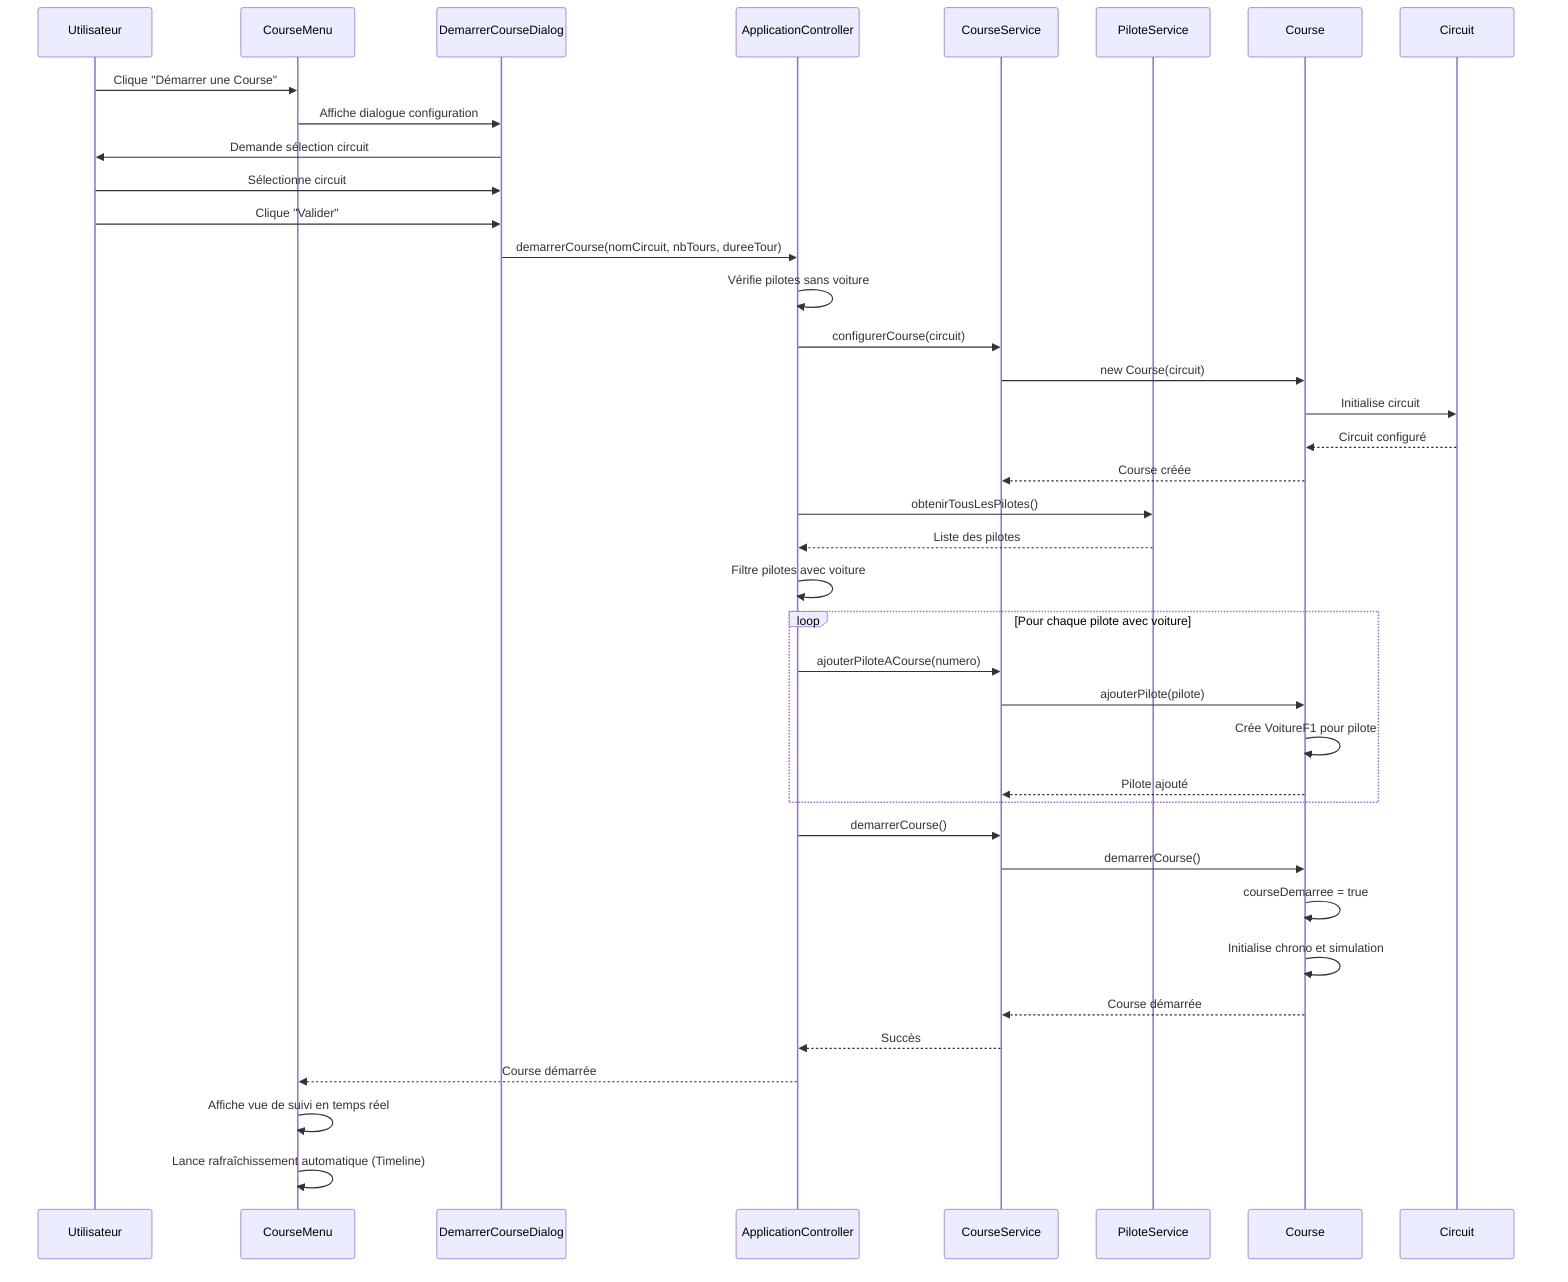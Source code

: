 sequenceDiagram
    participant User as Utilisateur
    participant UI as CourseMenu
    participant Dialog as DemarrerCourseDialog
    participant Controller as ApplicationController
    participant CourseService as CourseService
    participant PiloteService as PiloteService
    participant Model as Course
    participant Circuit as Circuit

    %% Processus de démarrage d'une course via l'interface graphique
    User->>UI: Clique "Démarrer une Course"
    UI->>Dialog: Affiche dialogue configuration
    Dialog->>User: Demande sélection circuit
    User->>Dialog: Sélectionne circuit
    User->>Dialog: Clique "Valider"
    
    Dialog->>Controller: demarrerCourse(nomCircuit, nbTours, dureeTour)
    Controller->>Controller: Vérifie pilotes sans voiture
    Controller->>CourseService: configurerCourse(circuit)
    CourseService->>Model: new Course(circuit)
    Model->>Circuit: Initialise circuit
    Circuit-->>Model: Circuit configuré
    Model-->>CourseService: Course créée
    
    Controller->>PiloteService: obtenirTousLesPilotes()
    PiloteService-->>Controller: Liste des pilotes
    Controller->>Controller: Filtre pilotes avec voiture
    
    loop Pour chaque pilote avec voiture
        Controller->>CourseService: ajouterPiloteACourse(numero)
        CourseService->>Model: ajouterPilote(pilote)
        Model->>Model: Crée VoitureF1 pour pilote
        Model-->>CourseService: Pilote ajouté
    end
    
    Controller->>CourseService: demarrerCourse()
    CourseService->>Model: demarrerCourse()
    Model->>Model: courseDemarree = true
    Model->>Model: Initialise chrono et simulation
    Model-->>CourseService: Course démarrée
    
    CourseService-->>Controller: Succès
    Controller-->>UI: Course démarrée
    UI->>UI: Affiche vue de suivi en temps réel
    UI->>UI: Lance rafraîchissement automatique (Timeline)